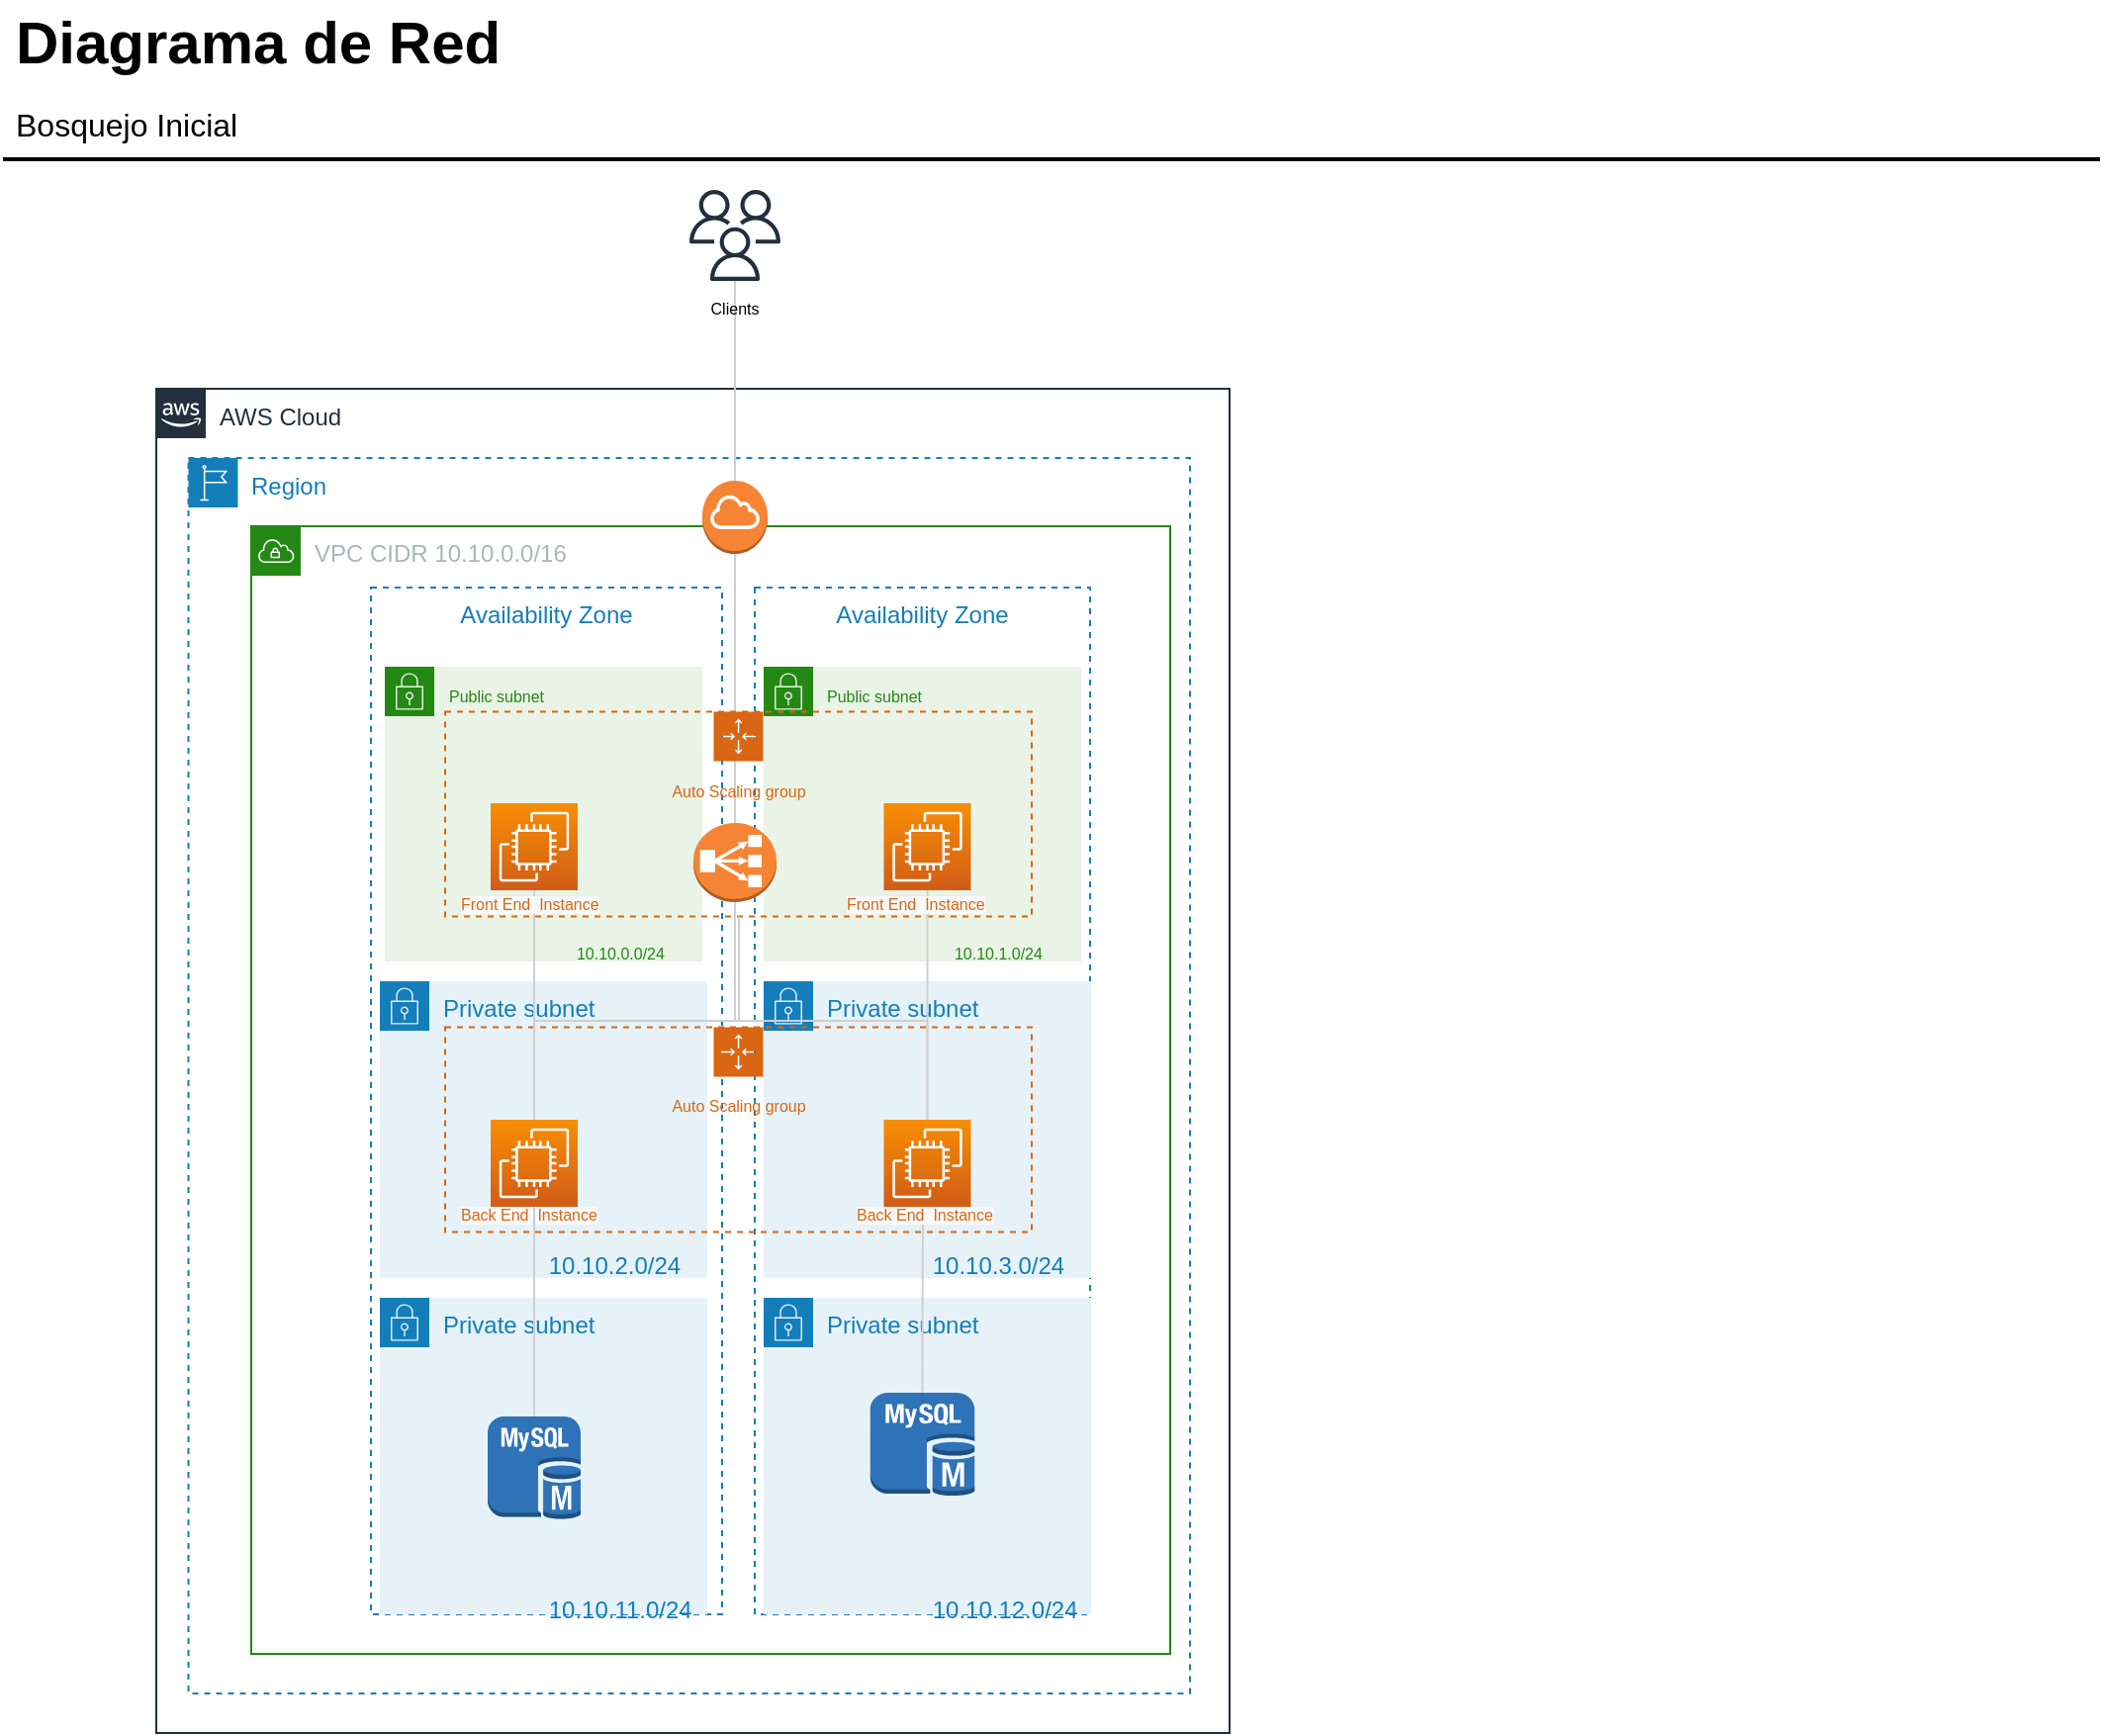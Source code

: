 <mxfile version="15.5.9" type="google"><diagram id="Ht1M8jgEwFfnCIfOTk4-" name="Page-1"><mxGraphModel dx="1224" dy="665" grid="1" gridSize="10" guides="1" tooltips="1" connect="1" arrows="1" fold="1" page="1" pageScale="1" pageWidth="1169" pageHeight="827" math="0" shadow="0"><root><mxCell id="0"/><mxCell id="1" parent="0"/><mxCell id="-QjtrjUzRDEMRZ5MF8oH-47" value="Diagrama de Red" style="text;html=1;resizable=0;points=[];autosize=1;align=left;verticalAlign=top;spacingTop=-4;fontSize=30;fontStyle=1" parent="1" vertex="1"><mxGeometry x="56.5" y="64.5" width="260" height="40" as="geometry"/></mxCell><mxCell id="-QjtrjUzRDEMRZ5MF8oH-48" value="Bosquejo Inicial" style="text;html=1;resizable=0;points=[];autosize=1;align=left;verticalAlign=top;spacingTop=-4;fontSize=16;" parent="1" vertex="1"><mxGeometry x="56.5" y="114.5" width="130" height="20" as="geometry"/></mxCell><mxCell id="SCVMTBWpLvtzJIhz15lM-1" value="" style="line;strokeWidth=2;html=1;fontSize=14;" parent="1" vertex="1"><mxGeometry x="52.5" y="139.5" width="1060" height="10" as="geometry"/></mxCell><mxCell id="Ur9qjV70PRV02WDpqZI8-2" value="AWS Cloud" style="points=[[0,0],[0.25,0],[0.5,0],[0.75,0],[1,0],[1,0.25],[1,0.5],[1,0.75],[1,1],[0.75,1],[0.5,1],[0.25,1],[0,1],[0,0.75],[0,0.5],[0,0.25]];outlineConnect=0;gradientColor=none;html=1;whiteSpace=wrap;fontSize=12;fontStyle=0;shape=mxgraph.aws4.group;grIcon=mxgraph.aws4.group_aws_cloud_alt;strokeColor=#232F3E;fillColor=none;verticalAlign=top;align=left;spacingLeft=30;fontColor=#232F3E;dashed=0;" vertex="1" parent="1"><mxGeometry x="130" y="260.5" width="542.5" height="679.5" as="geometry"/></mxCell><mxCell id="Ur9qjV70PRV02WDpqZI8-3" value="" style="sketch=0;outlineConnect=0;fontColor=#232F3E;gradientColor=none;fillColor=#232F3E;strokeColor=none;dashed=0;verticalLabelPosition=bottom;verticalAlign=top;align=center;html=1;fontSize=12;fontStyle=0;aspect=fixed;pointerEvents=1;shape=mxgraph.aws4.users;" vertex="1" parent="1"><mxGeometry x="399.5" y="160" width="46" height="46" as="geometry"/></mxCell><mxCell id="Ur9qjV70PRV02WDpqZI8-4" value="Region" style="points=[[0,0],[0.25,0],[0.5,0],[0.75,0],[1,0],[1,0.25],[1,0.5],[1,0.75],[1,1],[0.75,1],[0.5,1],[0.25,1],[0,1],[0,0.75],[0,0.5],[0,0.25]];outlineConnect=0;gradientColor=none;html=1;whiteSpace=wrap;fontSize=12;fontStyle=0;shape=mxgraph.aws4.group;grIcon=mxgraph.aws4.group_region;strokeColor=#147EBA;fillColor=none;verticalAlign=top;align=left;spacingLeft=30;fontColor=#147EBA;dashed=1;" vertex="1" parent="1"><mxGeometry x="146.25" y="295.5" width="506.25" height="624.5" as="geometry"/></mxCell><mxCell id="Ur9qjV70PRV02WDpqZI8-1" value="VPC CIDR 10.10.0.0/16" style="points=[[0,0],[0.25,0],[0.5,0],[0.75,0],[1,0],[1,0.25],[1,0.5],[1,0.75],[1,1],[0.75,1],[0.5,1],[0.25,1],[0,1],[0,0.75],[0,0.5],[0,0.25]];outlineConnect=0;gradientColor=none;html=1;whiteSpace=wrap;fontSize=12;fontStyle=0;shape=mxgraph.aws4.group;grIcon=mxgraph.aws4.group_vpc;strokeColor=#248814;fillColor=none;verticalAlign=top;align=left;spacingLeft=30;fontColor=#AAB7B8;dashed=0;" vertex="1" parent="1"><mxGeometry x="178" y="330" width="464.5" height="570" as="geometry"/></mxCell><mxCell id="Ur9qjV70PRV02WDpqZI8-5" value="Availability Zone" style="fillColor=none;strokeColor=#147EBA;dashed=1;verticalAlign=top;fontStyle=0;fontColor=#147EBA;" vertex="1" parent="1"><mxGeometry x="238.5" y="361" width="177.5" height="519" as="geometry"/></mxCell><mxCell id="Ur9qjV70PRV02WDpqZI8-6" value="Availability Zone" style="fillColor=none;strokeColor=#147EBA;dashed=1;verticalAlign=top;fontStyle=0;fontColor=#147EBA;" vertex="1" parent="1"><mxGeometry x="432.5" y="361" width="169.5" height="519" as="geometry"/></mxCell><mxCell id="Ur9qjV70PRV02WDpqZI8-13" value="&lt;font style=&quot;font-size: 8px&quot;&gt;Public subnet&lt;br&gt;&lt;br&gt;&lt;br&gt;&lt;br&gt;&lt;br&gt;&lt;br&gt;&lt;br&gt;&lt;br&gt;&lt;br&gt;&lt;span style=&quot;white-space: pre&quot;&gt;&#9;&lt;/span&gt;&lt;span style=&quot;white-space: pre&quot;&gt;&#9;&lt;/span&gt;&lt;span style=&quot;white-space: pre&quot;&gt;&#9;&lt;/span&gt;&amp;nbsp; &amp;nbsp; &amp;nbsp;10.10.0.0/24&lt;br&gt;&lt;/font&gt;" style="points=[[0,0],[0.25,0],[0.5,0],[0.75,0],[1,0],[1,0.25],[1,0.5],[1,0.75],[1,1],[0.75,1],[0.5,1],[0.25,1],[0,1],[0,0.75],[0,0.5],[0,0.25]];outlineConnect=0;gradientColor=none;html=1;whiteSpace=wrap;fontSize=12;fontStyle=0;shape=mxgraph.aws4.group;grIcon=mxgraph.aws4.group_security_group;grStroke=0;strokeColor=#248814;fillColor=#E9F3E6;verticalAlign=top;align=left;spacingLeft=30;fontColor=#248814;dashed=0;" vertex="1" parent="1"><mxGeometry x="245.5" y="401" width="160.5" height="149" as="geometry"/></mxCell><mxCell id="Ur9qjV70PRV02WDpqZI8-54" style="edgeStyle=orthogonalEdgeStyle;rounded=0;orthogonalLoop=1;jettySize=auto;html=1;exitX=0.5;exitY=0;exitDx=0;exitDy=0;exitPerimeter=0;fontSize=8;endArrow=none;endFill=0;strokeColor=#CFCFCF;" edge="1" parent="1" source="Ur9qjV70PRV02WDpqZI8-15" target="Ur9qjV70PRV02WDpqZI8-3"><mxGeometry relative="1" as="geometry"/></mxCell><mxCell id="Ur9qjV70PRV02WDpqZI8-55" style="edgeStyle=orthogonalEdgeStyle;rounded=0;orthogonalLoop=1;jettySize=auto;html=1;exitX=0.5;exitY=1;exitDx=0;exitDy=0;exitPerimeter=0;entryX=0.5;entryY=0;entryDx=0;entryDy=0;entryPerimeter=0;fontSize=8;endArrow=none;endFill=0;strokeColor=#CFCFCF;" edge="1" parent="1" source="Ur9qjV70PRV02WDpqZI8-15" target="Ur9qjV70PRV02WDpqZI8-33"><mxGeometry relative="1" as="geometry"/></mxCell><mxCell id="Ur9qjV70PRV02WDpqZI8-15" value="" style="outlineConnect=0;dashed=0;verticalLabelPosition=bottom;verticalAlign=top;align=center;html=1;shape=mxgraph.aws3.internet_gateway;fillColor=#F58534;gradientColor=none;fontSize=8;" vertex="1" parent="1"><mxGeometry x="406" y="307" width="33" height="37" as="geometry"/></mxCell><mxCell id="Ur9qjV70PRV02WDpqZI8-17" value="&lt;font style=&quot;font-size: 8px&quot;&gt;Public subnet&lt;br&gt;&lt;br&gt;&lt;br&gt;&lt;br&gt;&lt;br&gt;&lt;br&gt;&lt;br&gt;&lt;br&gt;&lt;br&gt;&lt;span style=&quot;white-space: pre&quot;&gt;&#9;&lt;/span&gt;&lt;span style=&quot;white-space: pre&quot;&gt;&#9;&lt;/span&gt;&lt;span style=&quot;white-space: pre&quot;&gt;&#9;&lt;/span&gt;&amp;nbsp; &amp;nbsp; &amp;nbsp;10.10.1.0/24&lt;br&gt;&lt;/font&gt;" style="points=[[0,0],[0.25,0],[0.5,0],[0.75,0],[1,0],[1,0.25],[1,0.5],[1,0.75],[1,1],[0.75,1],[0.5,1],[0.25,1],[0,1],[0,0.75],[0,0.5],[0,0.25]];outlineConnect=0;gradientColor=none;html=1;whiteSpace=wrap;fontSize=12;fontStyle=0;shape=mxgraph.aws4.group;grIcon=mxgraph.aws4.group_security_group;grStroke=0;strokeColor=#248814;fillColor=#E9F3E6;verticalAlign=top;align=left;spacingLeft=30;fontColor=#248814;dashed=0;" vertex="1" parent="1"><mxGeometry x="437" y="401" width="160.5" height="149" as="geometry"/></mxCell><mxCell id="Ur9qjV70PRV02WDpqZI8-19" value="Private subnet&lt;br&gt;&lt;br&gt;&lt;br&gt;&lt;br&gt;&lt;br&gt;&lt;br&gt;&lt;br&gt;&lt;br&gt;&lt;br&gt;&lt;span style=&quot;white-space: pre&quot;&gt;&#9;&lt;/span&gt;&lt;span style=&quot;white-space: pre&quot;&gt;&#9;&lt;/span&gt;10.10.2.0/24" style="points=[[0,0],[0.25,0],[0.5,0],[0.75,0],[1,0],[1,0.25],[1,0.5],[1,0.75],[1,1],[0.75,1],[0.5,1],[0.25,1],[0,1],[0,0.75],[0,0.5],[0,0.25]];outlineConnect=0;gradientColor=none;html=1;whiteSpace=wrap;fontSize=12;fontStyle=0;shape=mxgraph.aws4.group;grIcon=mxgraph.aws4.group_security_group;grStroke=0;strokeColor=#147EBA;fillColor=#E6F2F8;verticalAlign=top;align=left;spacingLeft=30;fontColor=#147EBA;dashed=0;" vertex="1" parent="1"><mxGeometry x="243" y="560" width="165.5" height="150" as="geometry"/></mxCell><mxCell id="Ur9qjV70PRV02WDpqZI8-20" value="Private subnet&lt;br&gt;&lt;br&gt;&lt;br&gt;&lt;br&gt;&lt;br&gt;&lt;br&gt;&lt;br&gt;&lt;br&gt;&lt;br&gt;&lt;span style=&quot;white-space: pre&quot;&gt;&#9;&lt;/span&gt;&lt;span style=&quot;white-space: pre&quot;&gt;&#9;&lt;/span&gt;10.10.3.0/24" style="points=[[0,0],[0.25,0],[0.5,0],[0.75,0],[1,0],[1,0.25],[1,0.5],[1,0.75],[1,1],[0.75,1],[0.5,1],[0.25,1],[0,1],[0,0.75],[0,0.5],[0,0.25]];outlineConnect=0;gradientColor=none;html=1;whiteSpace=wrap;fontSize=12;fontStyle=0;shape=mxgraph.aws4.group;grIcon=mxgraph.aws4.group_security_group;grStroke=0;strokeColor=#147EBA;fillColor=#E6F2F8;verticalAlign=top;align=left;spacingLeft=30;fontColor=#147EBA;dashed=0;" vertex="1" parent="1"><mxGeometry x="437" y="560" width="165.5" height="150" as="geometry"/></mxCell><mxCell id="Ur9qjV70PRV02WDpqZI8-24" value="Private subnet&lt;br&gt;&lt;br&gt;&lt;br&gt;&lt;br&gt;&lt;br&gt;&lt;br&gt;&lt;br&gt;&lt;br&gt;&lt;br&gt;&lt;br&gt;&lt;span style=&quot;white-space: pre&quot;&gt;&#9;&lt;/span&gt;&lt;span style=&quot;white-space: pre&quot;&gt;&#9;&lt;/span&gt;10.10.11.0/24" style="points=[[0,0],[0.25,0],[0.5,0],[0.75,0],[1,0],[1,0.25],[1,0.5],[1,0.75],[1,1],[0.75,1],[0.5,1],[0.25,1],[0,1],[0,0.75],[0,0.5],[0,0.25]];outlineConnect=0;gradientColor=none;html=1;whiteSpace=wrap;fontSize=12;fontStyle=0;shape=mxgraph.aws4.group;grIcon=mxgraph.aws4.group_security_group;grStroke=0;strokeColor=#147EBA;fillColor=#E6F2F8;verticalAlign=top;align=left;spacingLeft=30;fontColor=#147EBA;dashed=0;" vertex="1" parent="1"><mxGeometry x="243" y="720" width="165.5" height="160" as="geometry"/></mxCell><mxCell id="Ur9qjV70PRV02WDpqZI8-25" value="Private subnet&lt;br&gt;&lt;br&gt;&lt;br&gt;&lt;br&gt;&lt;br&gt;&lt;br&gt;&lt;br&gt;&lt;br&gt;&lt;br&gt;&lt;br&gt;&lt;span style=&quot;white-space: pre&quot;&gt;&#9;&lt;/span&gt;&lt;span style=&quot;white-space: pre&quot;&gt;&#9;&lt;/span&gt;10.10.12.0/24" style="points=[[0,0],[0.25,0],[0.5,0],[0.75,0],[1,0],[1,0.25],[1,0.5],[1,0.75],[1,1],[0.75,1],[0.5,1],[0.25,1],[0,1],[0,0.75],[0,0.5],[0,0.25]];outlineConnect=0;gradientColor=none;html=1;whiteSpace=wrap;fontSize=12;fontStyle=0;shape=mxgraph.aws4.group;grIcon=mxgraph.aws4.group_security_group;grStroke=0;strokeColor=#147EBA;fillColor=#E6F2F8;verticalAlign=top;align=left;spacingLeft=30;fontColor=#147EBA;dashed=0;" vertex="1" parent="1"><mxGeometry x="437" y="720" width="165.5" height="160" as="geometry"/></mxCell><mxCell id="Ur9qjV70PRV02WDpqZI8-26" value="&lt;font style=&quot;font-size: 8px&quot;&gt;Auto Scaling group&lt;/font&gt;" style="points=[[0,0],[0.25,0],[0.5,0],[0.75,0],[1,0],[1,0.25],[1,0.5],[1,0.75],[1,1],[0.75,1],[0.5,1],[0.25,1],[0,1],[0,0.75],[0,0.5],[0,0.25]];outlineConnect=0;gradientColor=none;html=1;whiteSpace=wrap;fontSize=12;fontStyle=0;shape=mxgraph.aws4.groupCenter;grIcon=mxgraph.aws4.group_auto_scaling_group;grStroke=1;strokeColor=#D86613;fillColor=none;verticalAlign=top;align=center;fontColor=#D86613;dashed=1;spacingTop=25;" vertex="1" parent="1"><mxGeometry x="276" y="423.75" width="296.5" height="103.5" as="geometry"/></mxCell><mxCell id="Ur9qjV70PRV02WDpqZI8-29" value="&lt;font style=&quot;font-size: 8px&quot;&gt;Auto Scaling group&lt;/font&gt;" style="points=[[0,0],[0.25,0],[0.5,0],[0.75,0],[1,0],[1,0.25],[1,0.5],[1,0.75],[1,1],[0.75,1],[0.5,1],[0.25,1],[0,1],[0,0.75],[0,0.5],[0,0.25]];outlineConnect=0;gradientColor=none;html=1;whiteSpace=wrap;fontSize=12;fontStyle=0;shape=mxgraph.aws4.groupCenter;grIcon=mxgraph.aws4.group_auto_scaling_group;grStroke=1;strokeColor=#D86613;fillColor=none;verticalAlign=top;align=center;fontColor=#D86613;dashed=1;spacingTop=25;" vertex="1" parent="1"><mxGeometry x="276" y="583.25" width="296.5" height="103.5" as="geometry"/></mxCell><mxCell id="Ur9qjV70PRV02WDpqZI8-31" value="" style="outlineConnect=0;dashed=0;verticalLabelPosition=bottom;verticalAlign=top;align=center;html=1;shape=mxgraph.aws3.mysql_db_instance;fillColor=#2E73B8;gradientColor=none;fontSize=8;" vertex="1" parent="1"><mxGeometry x="297.5" y="780" width="47" height="52" as="geometry"/></mxCell><mxCell id="Ur9qjV70PRV02WDpqZI8-43" style="edgeStyle=orthogonalEdgeStyle;rounded=0;orthogonalLoop=1;jettySize=auto;html=1;exitX=0.5;exitY=0;exitDx=0;exitDy=0;exitPerimeter=0;fontSize=8;endArrow=none;endFill=0;strokeColor=#CFCFCF;entryX=0.442;entryY=0.663;entryDx=0;entryDy=0;entryPerimeter=0;" edge="1" parent="1" source="Ur9qjV70PRV02WDpqZI8-32" target="Ur9qjV70PRV02WDpqZI8-41"><mxGeometry relative="1" as="geometry"><mxPoint x="517.5" y="690" as="targetPoint"/></mxGeometry></mxCell><mxCell id="Ur9qjV70PRV02WDpqZI8-32" value="" style="outlineConnect=0;dashed=0;verticalLabelPosition=bottom;verticalAlign=top;align=center;html=1;shape=mxgraph.aws3.mysql_db_instance;fillColor=#2E73B8;gradientColor=none;fontSize=8;" vertex="1" parent="1"><mxGeometry x="490.88" y="768" width="52.75" height="52.25" as="geometry"/></mxCell><mxCell id="Ur9qjV70PRV02WDpqZI8-33" value="" style="outlineConnect=0;dashed=0;verticalLabelPosition=bottom;verticalAlign=top;align=center;html=1;shape=mxgraph.aws3.classic_load_balancer;fillColor=#F58534;gradientColor=none;fontSize=8;" vertex="1" parent="1"><mxGeometry x="401.5" y="480" width="42" height="40" as="geometry"/></mxCell><mxCell id="Ur9qjV70PRV02WDpqZI8-34" value="" style="sketch=0;points=[[0,0,0],[0.25,0,0],[0.5,0,0],[0.75,0,0],[1,0,0],[0,1,0],[0.25,1,0],[0.5,1,0],[0.75,1,0],[1,1,0],[0,0.25,0],[0,0.5,0],[0,0.75,0],[1,0.25,0],[1,0.5,0],[1,0.75,0]];outlineConnect=0;fontColor=#232F3E;gradientColor=#F78E04;gradientDirection=north;fillColor=#D05C17;strokeColor=#ffffff;dashed=0;verticalLabelPosition=bottom;verticalAlign=top;align=center;html=1;fontSize=12;fontStyle=0;aspect=fixed;shape=mxgraph.aws4.resourceIcon;resIcon=mxgraph.aws4.ec2;" vertex="1" parent="1"><mxGeometry x="299" y="470" width="44" height="44" as="geometry"/></mxCell><mxCell id="Ur9qjV70PRV02WDpqZI8-35" value="" style="sketch=0;points=[[0,0,0],[0.25,0,0],[0.5,0,0],[0.75,0,0],[1,0,0],[0,1,0],[0.25,1,0],[0.5,1,0],[0.75,1,0],[1,1,0],[0,0.25,0],[0,0.5,0],[0,0.75,0],[1,0.25,0],[1,0.5,0],[1,0.75,0]];outlineConnect=0;fontColor=#232F3E;gradientColor=#F78E04;gradientDirection=north;fillColor=#D05C17;strokeColor=#ffffff;dashed=0;verticalLabelPosition=bottom;verticalAlign=top;align=center;html=1;fontSize=12;fontStyle=0;aspect=fixed;shape=mxgraph.aws4.resourceIcon;resIcon=mxgraph.aws4.ec2;" vertex="1" parent="1"><mxGeometry x="497.75" y="470" width="44" height="44" as="geometry"/></mxCell><mxCell id="Ur9qjV70PRV02WDpqZI8-49" style="edgeStyle=orthogonalEdgeStyle;rounded=0;orthogonalLoop=1;jettySize=auto;html=1;exitX=0.5;exitY=0;exitDx=0;exitDy=0;exitPerimeter=0;fontSize=8;endArrow=none;endFill=0;strokeColor=#CFCFCF;" edge="1" parent="1" source="Ur9qjV70PRV02WDpqZI8-36" target="Ur9qjV70PRV02WDpqZI8-34"><mxGeometry relative="1" as="geometry"/></mxCell><mxCell id="Ur9qjV70PRV02WDpqZI8-53" style="edgeStyle=orthogonalEdgeStyle;rounded=0;orthogonalLoop=1;jettySize=auto;html=1;exitX=0.5;exitY=0;exitDx=0;exitDy=0;exitPerimeter=0;fontSize=8;endArrow=none;endFill=0;strokeColor=#CFCFCF;" edge="1" parent="1" source="Ur9qjV70PRV02WDpqZI8-36" target="Ur9qjV70PRV02WDpqZI8-26"><mxGeometry relative="1" as="geometry"><Array as="points"><mxPoint x="321.5" y="580"/><mxPoint x="424.5" y="580"/></Array></mxGeometry></mxCell><mxCell id="Ur9qjV70PRV02WDpqZI8-36" value="" style="sketch=0;points=[[0,0,0],[0.25,0,0],[0.5,0,0],[0.75,0,0],[1,0,0],[0,1,0],[0.25,1,0],[0.5,1,0],[0.75,1,0],[1,1,0],[0,0.25,0],[0,0.5,0],[0,0.75,0],[1,0.25,0],[1,0.5,0],[1,0.75,0]];outlineConnect=0;fontColor=#232F3E;gradientColor=#F78E04;gradientDirection=north;fillColor=#D05C17;strokeColor=#ffffff;dashed=0;verticalLabelPosition=bottom;verticalAlign=top;align=center;html=1;fontSize=12;fontStyle=0;aspect=fixed;shape=mxgraph.aws4.resourceIcon;resIcon=mxgraph.aws4.ec2;" vertex="1" parent="1"><mxGeometry x="299" y="630" width="44" height="44" as="geometry"/></mxCell><mxCell id="Ur9qjV70PRV02WDpqZI8-45" style="edgeStyle=orthogonalEdgeStyle;rounded=0;orthogonalLoop=1;jettySize=auto;html=1;exitX=0.5;exitY=0;exitDx=0;exitDy=0;exitPerimeter=0;fontSize=8;endArrow=none;endFill=0;strokeColor=#CFCFCF;" edge="1" parent="1" source="Ur9qjV70PRV02WDpqZI8-37" target="Ur9qjV70PRV02WDpqZI8-35"><mxGeometry relative="1" as="geometry"/></mxCell><mxCell id="Ur9qjV70PRV02WDpqZI8-52" style="edgeStyle=orthogonalEdgeStyle;rounded=0;orthogonalLoop=1;jettySize=auto;html=1;exitX=0.5;exitY=0;exitDx=0;exitDy=0;exitPerimeter=0;entryX=0.5;entryY=1;entryDx=0;entryDy=0;entryPerimeter=0;fontSize=8;endArrow=none;endFill=0;strokeColor=#CFCFCF;" edge="1" parent="1" source="Ur9qjV70PRV02WDpqZI8-37" target="Ur9qjV70PRV02WDpqZI8-33"><mxGeometry relative="1" as="geometry"><Array as="points"><mxPoint x="519.5" y="580"/><mxPoint x="422.5" y="580"/></Array></mxGeometry></mxCell><mxCell id="Ur9qjV70PRV02WDpqZI8-37" value="" style="sketch=0;points=[[0,0,0],[0.25,0,0],[0.5,0,0],[0.75,0,0],[1,0,0],[0,1,0],[0.25,1,0],[0.5,1,0],[0.75,1,0],[1,1,0],[0,0.25,0],[0,0.5,0],[0,0.75,0],[1,0.25,0],[1,0.5,0],[1,0.75,0]];outlineConnect=0;fontColor=#232F3E;gradientColor=#F78E04;gradientDirection=north;fillColor=#D05C17;strokeColor=#ffffff;dashed=0;verticalLabelPosition=bottom;verticalAlign=top;align=center;html=1;fontSize=12;fontStyle=0;aspect=fixed;shape=mxgraph.aws4.resourceIcon;resIcon=mxgraph.aws4.ec2;" vertex="1" parent="1"><mxGeometry x="497.75" y="630" width="44" height="44" as="geometry"/></mxCell><mxCell id="Ur9qjV70PRV02WDpqZI8-38" value="&lt;span style=&quot;color: rgb(216 , 102 , 19) ; font-family: &amp;#34;helvetica&amp;#34; ; font-size: 8px ; font-style: normal ; font-weight: 400 ; letter-spacing: normal ; text-align: center ; text-indent: 0px ; text-transform: none ; word-spacing: 0px ; background-color: rgb(248 , 249 , 250) ; display: inline ; float: none&quot;&gt;Front End&amp;nbsp; Instance&lt;/span&gt;" style="text;whiteSpace=wrap;html=1;fontSize=8;" vertex="1" parent="1"><mxGeometry x="282.25" y="510" width="80.25" height="20" as="geometry"/></mxCell><mxCell id="Ur9qjV70PRV02WDpqZI8-39" value="&lt;span style=&quot;color: rgb(216 , 102 , 19) ; font-family: &amp;#34;helvetica&amp;#34; ; font-size: 8px ; font-style: normal ; font-weight: 400 ; letter-spacing: normal ; text-align: center ; text-indent: 0px ; text-transform: none ; word-spacing: 0px ; background-color: rgb(248 , 249 , 250) ; display: inline ; float: none&quot;&gt;Front End&amp;nbsp; Instance&lt;/span&gt;" style="text;whiteSpace=wrap;html=1;fontSize=8;" vertex="1" parent="1"><mxGeometry x="477.13" y="510" width="80.25" height="20" as="geometry"/></mxCell><mxCell id="Ur9qjV70PRV02WDpqZI8-40" value="&lt;span style=&quot;color: rgb(216 , 102 , 19) ; font-family: &amp;#34;helvetica&amp;#34; ; font-size: 8px ; font-style: normal ; font-weight: 400 ; letter-spacing: normal ; text-align: center ; text-indent: 0px ; text-transform: none ; word-spacing: 0px ; background-color: rgb(248 , 249 , 250) ; display: inline ; float: none&quot;&gt;Back End&amp;nbsp; Instance&lt;/span&gt;" style="text;whiteSpace=wrap;html=1;fontSize=8;" vertex="1" parent="1"><mxGeometry x="282.25" y="666.75" width="80.25" height="20" as="geometry"/></mxCell><mxCell id="Ur9qjV70PRV02WDpqZI8-41" value="&lt;span style=&quot;color: rgb(216 , 102 , 19) ; font-family: &amp;#34;helvetica&amp;#34; ; font-size: 8px ; font-style: normal ; font-weight: 400 ; letter-spacing: normal ; text-align: center ; text-indent: 0px ; text-transform: none ; word-spacing: 0px ; background-color: rgb(248 , 249 , 250) ; display: inline ; float: none&quot;&gt;Back End&amp;nbsp; Instance&lt;/span&gt;" style="text;whiteSpace=wrap;html=1;fontSize=8;" vertex="1" parent="1"><mxGeometry x="482" y="666.75" width="80.25" height="20" as="geometry"/></mxCell><mxCell id="Ur9qjV70PRV02WDpqZI8-46" style="edgeStyle=orthogonalEdgeStyle;rounded=0;orthogonalLoop=1;jettySize=auto;html=1;exitX=0.5;exitY=0;exitDx=0;exitDy=0;exitPerimeter=0;fontSize=8;endArrow=none;endFill=0;strokeColor=#CFCFCF;" edge="1" parent="1" source="Ur9qjV70PRV02WDpqZI8-31" target="Ur9qjV70PRV02WDpqZI8-36"><mxGeometry relative="1" as="geometry"><mxPoint x="527.255" y="778" as="sourcePoint"/><mxPoint x="527.47" y="690.01" as="targetPoint"/></mxGeometry></mxCell><mxCell id="Ur9qjV70PRV02WDpqZI8-56" value="Clients" style="text;html=1;align=center;verticalAlign=middle;resizable=0;points=[];autosize=1;strokeColor=none;fillColor=none;fontSize=8;" vertex="1" parent="1"><mxGeometry x="401.5" y="210" width="40" height="20" as="geometry"/></mxCell></root></mxGraphModel></diagram></mxfile>